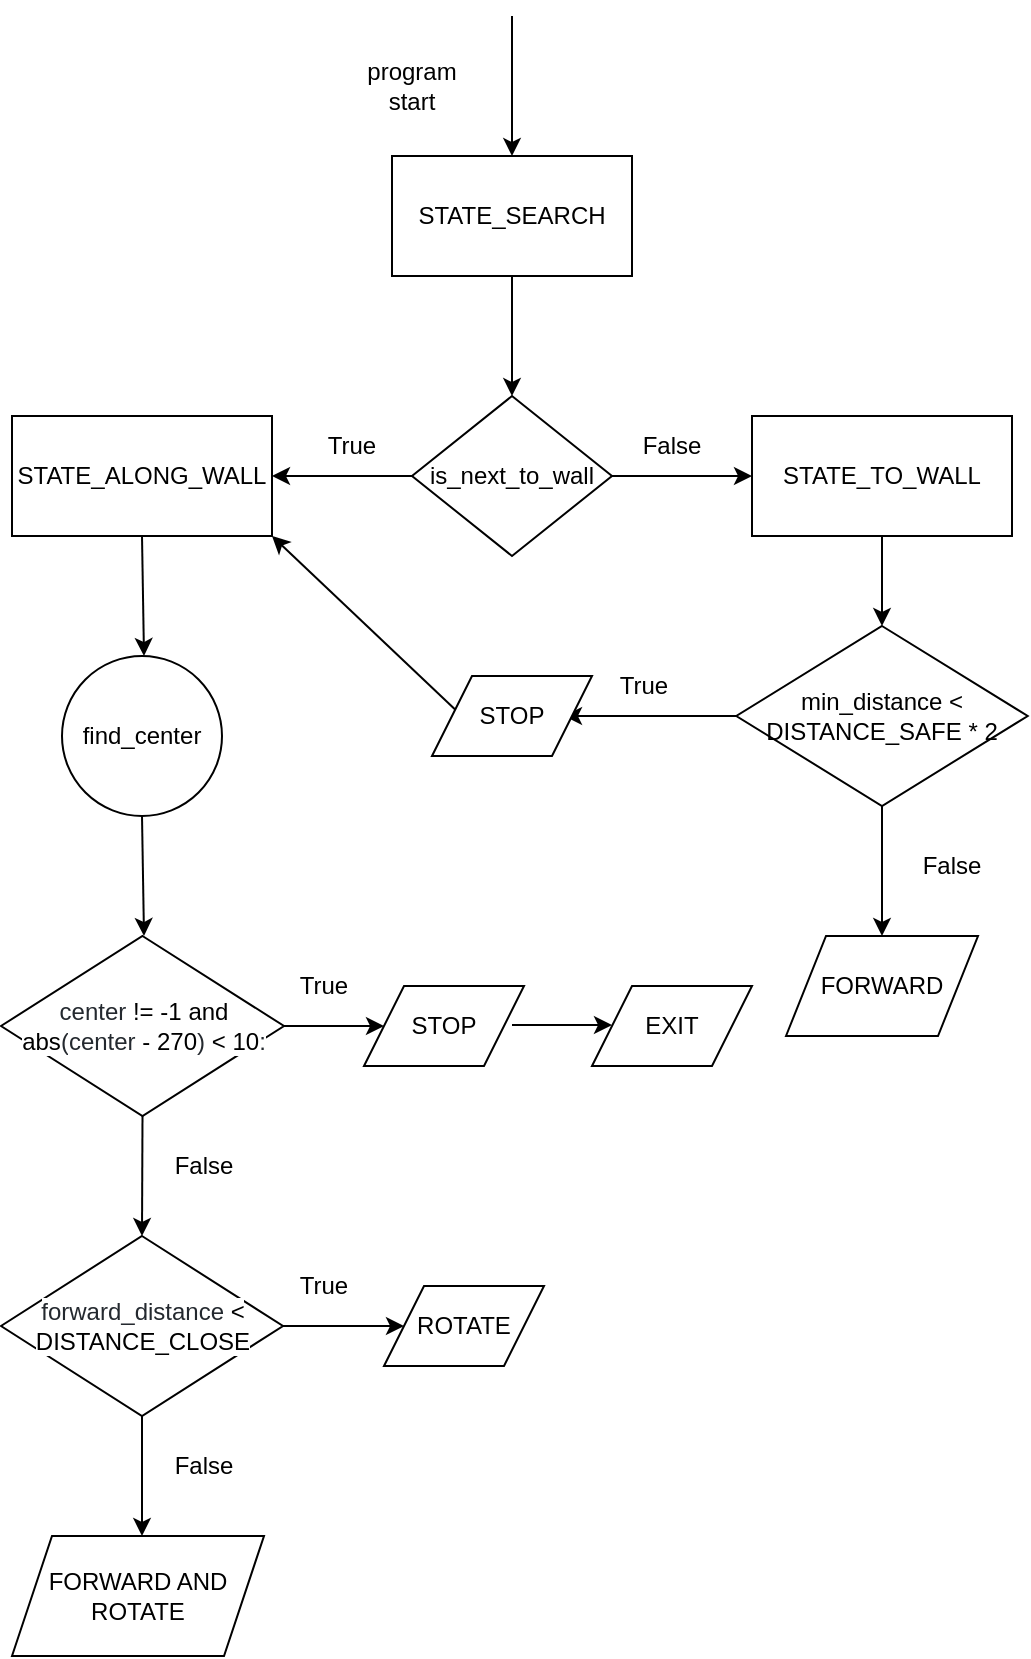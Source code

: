 <mxfile version="17.1.2" type="device"><diagram id="HXPzW2XkpWYtF-sxG8Ea" name="Page-1"><mxGraphModel dx="2062" dy="1122" grid="1" gridSize="10" guides="1" tooltips="1" connect="1" arrows="1" fold="1" page="1" pageScale="1" pageWidth="827" pageHeight="1169" math="0" shadow="0"><root><mxCell id="0"/><mxCell id="1" parent="0"/><mxCell id="BM9M74bq6UIjWlZ4-9R0-1" value="STATE_SEARCH" style="rounded=0;whiteSpace=wrap;html=1;" parent="1" vertex="1"><mxGeometry x="354" y="80" width="120" height="60" as="geometry"/></mxCell><mxCell id="BM9M74bq6UIjWlZ4-9R0-2" value="STATE_TO_WALL" style="rounded=0;whiteSpace=wrap;html=1;" parent="1" vertex="1"><mxGeometry x="534" y="210" width="130" height="60" as="geometry"/></mxCell><mxCell id="BM9M74bq6UIjWlZ4-9R0-3" value="STATE_ALONG_WALL" style="rounded=0;whiteSpace=wrap;html=1;" parent="1" vertex="1"><mxGeometry x="164" y="210" width="130" height="60" as="geometry"/></mxCell><mxCell id="BM9M74bq6UIjWlZ4-9R0-7" value="" style="endArrow=classic;html=1;rounded=0;" parent="1" edge="1"><mxGeometry width="50" height="50" relative="1" as="geometry"><mxPoint x="414" y="10" as="sourcePoint"/><mxPoint x="414" y="80" as="targetPoint"/></mxGeometry></mxCell><mxCell id="BM9M74bq6UIjWlZ4-9R0-8" value="program start" style="text;html=1;strokeColor=none;fillColor=none;align=center;verticalAlign=middle;whiteSpace=wrap;rounded=0;" parent="1" vertex="1"><mxGeometry x="334" y="30" width="60" height="30" as="geometry"/></mxCell><mxCell id="BM9M74bq6UIjWlZ4-9R0-10" value="is_next_to_wall" style="rhombus;whiteSpace=wrap;html=1;" parent="1" vertex="1"><mxGeometry x="364" y="200" width="100" height="80" as="geometry"/></mxCell><mxCell id="BM9M74bq6UIjWlZ4-9R0-11" value="" style="endArrow=classic;html=1;rounded=0;exitX=0.5;exitY=1;exitDx=0;exitDy=0;" parent="1" source="BM9M74bq6UIjWlZ4-9R0-1" edge="1"><mxGeometry width="50" height="50" relative="1" as="geometry"><mxPoint x="364" y="560" as="sourcePoint"/><mxPoint x="414" y="200" as="targetPoint"/></mxGeometry></mxCell><mxCell id="BM9M74bq6UIjWlZ4-9R0-12" value="" style="endArrow=classic;html=1;rounded=0;exitX=0;exitY=0.5;exitDx=0;exitDy=0;" parent="1" source="BM9M74bq6UIjWlZ4-9R0-10" edge="1"><mxGeometry width="50" height="50" relative="1" as="geometry"><mxPoint x="364" y="560" as="sourcePoint"/><mxPoint x="294" y="240" as="targetPoint"/></mxGeometry></mxCell><mxCell id="BM9M74bq6UIjWlZ4-9R0-13" value="True" style="text;html=1;strokeColor=none;fillColor=none;align=center;verticalAlign=middle;whiteSpace=wrap;rounded=0;" parent="1" vertex="1"><mxGeometry x="304" y="210" width="60" height="30" as="geometry"/></mxCell><mxCell id="BM9M74bq6UIjWlZ4-9R0-14" value="" style="endArrow=classic;html=1;rounded=0;exitX=1;exitY=0.5;exitDx=0;exitDy=0;" parent="1" source="BM9M74bq6UIjWlZ4-9R0-10" edge="1"><mxGeometry width="50" height="50" relative="1" as="geometry"><mxPoint x="364" y="560" as="sourcePoint"/><mxPoint x="534" y="240" as="targetPoint"/></mxGeometry></mxCell><mxCell id="BM9M74bq6UIjWlZ4-9R0-15" value="False" style="text;html=1;strokeColor=none;fillColor=none;align=center;verticalAlign=middle;whiteSpace=wrap;rounded=0;" parent="1" vertex="1"><mxGeometry x="464" y="210" width="60" height="30" as="geometry"/></mxCell><mxCell id="BM9M74bq6UIjWlZ4-9R0-16" value="min_distance &amp;lt; DISTANCE_SAFE * 2" style="rhombus;whiteSpace=wrap;html=1;" parent="1" vertex="1"><mxGeometry x="526.16" y="315" width="145.69" height="90" as="geometry"/></mxCell><mxCell id="BM9M74bq6UIjWlZ4-9R0-17" value="" style="endArrow=classic;html=1;rounded=0;exitX=0.5;exitY=1;exitDx=0;exitDy=0;entryX=0.5;entryY=0;entryDx=0;entryDy=0;" parent="1" source="BM9M74bq6UIjWlZ4-9R0-2" target="BM9M74bq6UIjWlZ4-9R0-16" edge="1"><mxGeometry width="50" height="50" relative="1" as="geometry"><mxPoint x="390" y="560" as="sourcePoint"/><mxPoint x="440" y="510" as="targetPoint"/></mxGeometry></mxCell><mxCell id="BM9M74bq6UIjWlZ4-9R0-18" value="" style="endArrow=classic;html=1;rounded=0;exitX=0;exitY=0.5;exitDx=0;exitDy=0;" parent="1" source="BM9M74bq6UIjWlZ4-9R0-16" edge="1"><mxGeometry width="50" height="50" relative="1" as="geometry"><mxPoint x="390" y="340" as="sourcePoint"/><mxPoint x="440" y="360" as="targetPoint"/></mxGeometry></mxCell><mxCell id="BM9M74bq6UIjWlZ4-9R0-20" value="True" style="text;html=1;strokeColor=none;fillColor=none;align=center;verticalAlign=middle;whiteSpace=wrap;rounded=0;" parent="1" vertex="1"><mxGeometry x="450" y="330" width="60" height="30" as="geometry"/></mxCell><mxCell id="BM9M74bq6UIjWlZ4-9R0-21" value="" style="endArrow=classic;html=1;rounded=0;exitX=0;exitY=0.5;exitDx=0;exitDy=0;entryX=1;entryY=1;entryDx=0;entryDy=0;" parent="1" target="BM9M74bq6UIjWlZ4-9R0-3" edge="1"><mxGeometry width="50" height="50" relative="1" as="geometry"><mxPoint x="389" y="360" as="sourcePoint"/><mxPoint x="340" y="360" as="targetPoint"/></mxGeometry></mxCell><mxCell id="BM9M74bq6UIjWlZ4-9R0-23" value="" style="endArrow=classic;html=1;rounded=0;exitX=0.5;exitY=1;exitDx=0;exitDy=0;entryX=0.5;entryY=0;entryDx=0;entryDy=0;" parent="1" source="BM9M74bq6UIjWlZ4-9R0-16" edge="1"><mxGeometry width="50" height="50" relative="1" as="geometry"><mxPoint x="390" y="340" as="sourcePoint"/><mxPoint x="599" y="470" as="targetPoint"/></mxGeometry></mxCell><mxCell id="BM9M74bq6UIjWlZ4-9R0-24" value="False" style="text;html=1;strokeColor=none;fillColor=none;align=center;verticalAlign=middle;whiteSpace=wrap;rounded=0;" parent="1" vertex="1"><mxGeometry x="604" y="420" width="60" height="30" as="geometry"/></mxCell><mxCell id="BM9M74bq6UIjWlZ4-9R0-25" value="" style="endArrow=classic;html=1;rounded=0;exitX=0.5;exitY=1;exitDx=0;exitDy=0;" parent="1" source="BM9M74bq6UIjWlZ4-9R0-3" edge="1"><mxGeometry width="50" height="50" relative="1" as="geometry"><mxPoint x="390" y="340" as="sourcePoint"/><mxPoint x="230" y="330" as="targetPoint"/></mxGeometry></mxCell><mxCell id="BM9M74bq6UIjWlZ4-9R0-26" value="find_center" style="ellipse;whiteSpace=wrap;html=1;aspect=fixed;" parent="1" vertex="1"><mxGeometry x="189" y="330" width="80" height="80" as="geometry"/></mxCell><mxCell id="BM9M74bq6UIjWlZ4-9R0-27" value="STOP" style="shape=parallelogram;perimeter=parallelogramPerimeter;whiteSpace=wrap;html=1;fixedSize=1;" parent="1" vertex="1"><mxGeometry x="374" y="340" width="80" height="40" as="geometry"/></mxCell><mxCell id="BM9M74bq6UIjWlZ4-9R0-28" value="FORWARD" style="shape=parallelogram;perimeter=parallelogramPerimeter;whiteSpace=wrap;html=1;fixedSize=1;" parent="1" vertex="1"><mxGeometry x="551" y="470" width="96" height="50" as="geometry"/></mxCell><mxCell id="BM9M74bq6UIjWlZ4-9R0-29" value="" style="endArrow=classic;html=1;rounded=0;exitX=0.5;exitY=1;exitDx=0;exitDy=0;" parent="1" source="BM9M74bq6UIjWlZ4-9R0-26" edge="1"><mxGeometry width="50" height="50" relative="1" as="geometry"><mxPoint x="390" y="340" as="sourcePoint"/><mxPoint x="230" y="470" as="targetPoint"/></mxGeometry></mxCell><mxCell id="BM9M74bq6UIjWlZ4-9R0-30" value="&lt;span style=&quot;color: rgb(36 , 41 , 47) ; font-family: , , &amp;#34;sf mono&amp;#34; , &amp;#34;menlo&amp;#34; , &amp;#34;consolas&amp;#34; , &amp;#34;liberation mono&amp;#34; , monospace ; background-color: rgb(255 , 255 , 255)&quot;&gt; &lt;/span&gt;&lt;span class=&quot;pl-s1&quot; style=&quot;box-sizing: border-box ; color: rgb(36 , 41 , 47) ; font-family: , , &amp;#34;sf mono&amp;#34; , &amp;#34;menlo&amp;#34; , &amp;#34;consolas&amp;#34; , &amp;#34;liberation mono&amp;#34; , monospace ; background-color: rgb(255 , 255 , 255)&quot;&gt;&lt;span class=&quot;pl-token&quot; style=&quot;box-sizing: border-box&quot;&gt;center&lt;/span&gt;&lt;/span&gt;&lt;span style=&quot;color: rgb(36 , 41 , 47) ; font-family: , , &amp;#34;sf mono&amp;#34; , &amp;#34;menlo&amp;#34; , &amp;#34;consolas&amp;#34; , &amp;#34;liberation mono&amp;#34; , monospace ; background-color: rgb(255 , 255 , 255)&quot;&gt; &lt;/span&gt;&lt;span class=&quot;pl-c1&quot; style=&quot;box-sizing: border-box ; font-family: , , &amp;#34;sf mono&amp;#34; , &amp;#34;menlo&amp;#34; , &amp;#34;consolas&amp;#34; , &amp;#34;liberation mono&amp;#34; , monospace ; background-color: rgb(255 , 255 , 255)&quot;&gt;!=&lt;/span&gt;&lt;span style=&quot;color: rgb(36 , 41 , 47) ; font-family: , , &amp;#34;sf mono&amp;#34; , &amp;#34;menlo&amp;#34; , &amp;#34;consolas&amp;#34; , &amp;#34;liberation mono&amp;#34; , monospace ; background-color: rgb(255 , 255 , 255)&quot;&gt; &lt;/span&gt;&lt;span class=&quot;pl-c1&quot; style=&quot;box-sizing: border-box ; font-family: , , &amp;#34;sf mono&amp;#34; , &amp;#34;menlo&amp;#34; , &amp;#34;consolas&amp;#34; , &amp;#34;liberation mono&amp;#34; , monospace ; background-color: rgb(255 , 255 , 255)&quot;&gt;-&lt;/span&gt;&lt;span class=&quot;pl-c1&quot; style=&quot;box-sizing: border-box ; font-family: , , &amp;#34;sf mono&amp;#34; , &amp;#34;menlo&amp;#34; , &amp;#34;consolas&amp;#34; , &amp;#34;liberation mono&amp;#34; , monospace ; background-color: rgb(255 , 255 , 255)&quot;&gt;1&lt;/span&gt;&lt;span style=&quot;color: rgb(36 , 41 , 47) ; font-family: , , &amp;#34;sf mono&amp;#34; , &amp;#34;menlo&amp;#34; , &amp;#34;consolas&amp;#34; , &amp;#34;liberation mono&amp;#34; , monospace ; background-color: rgb(255 , 255 , 255)&quot;&gt; &lt;/span&gt;&lt;span class=&quot;pl-c1&quot; style=&quot;box-sizing: border-box ; font-family: , , &amp;#34;sf mono&amp;#34; , &amp;#34;menlo&amp;#34; , &amp;#34;consolas&amp;#34; , &amp;#34;liberation mono&amp;#34; , monospace ; background-color: rgb(255 , 255 , 255)&quot;&gt;and&lt;/span&gt;&lt;span style=&quot;color: rgb(36 , 41 , 47) ; font-family: , , &amp;#34;sf mono&amp;#34; , &amp;#34;menlo&amp;#34; , &amp;#34;consolas&amp;#34; , &amp;#34;liberation mono&amp;#34; , monospace ; background-color: rgb(255 , 255 , 255)&quot;&gt; &lt;/span&gt;&lt;span class=&quot;pl-en&quot; style=&quot;box-sizing: border-box ; font-family: , , &amp;#34;sf mono&amp;#34; , &amp;#34;menlo&amp;#34; , &amp;#34;consolas&amp;#34; , &amp;#34;liberation mono&amp;#34; , monospace ; background-color: rgb(255 , 255 , 255)&quot;&gt;&lt;span class=&quot;pl-token&quot; style=&quot;box-sizing: border-box&quot;&gt;abs&lt;/span&gt;&lt;/span&gt;&lt;span style=&quot;color: rgb(36 , 41 , 47) ; font-family: , , &amp;#34;sf mono&amp;#34; , &amp;#34;menlo&amp;#34; , &amp;#34;consolas&amp;#34; , &amp;#34;liberation mono&amp;#34; , monospace ; background-color: rgb(255 , 255 , 255)&quot;&gt;(&lt;/span&gt;&lt;span class=&quot;pl-s1&quot; style=&quot;box-sizing: border-box ; color: rgb(36 , 41 , 47) ; font-family: , , &amp;#34;sf mono&amp;#34; , &amp;#34;menlo&amp;#34; , &amp;#34;consolas&amp;#34; , &amp;#34;liberation mono&amp;#34; , monospace ; background-color: rgb(255 , 255 , 255)&quot;&gt;&lt;span class=&quot;pl-token&quot; style=&quot;box-sizing: border-box&quot;&gt;center&lt;/span&gt;&lt;/span&gt;&lt;span style=&quot;color: rgb(36 , 41 , 47) ; font-family: , , &amp;#34;sf mono&amp;#34; , &amp;#34;menlo&amp;#34; , &amp;#34;consolas&amp;#34; , &amp;#34;liberation mono&amp;#34; , monospace ; background-color: rgb(255 , 255 , 255)&quot;&gt; &lt;/span&gt;&lt;span class=&quot;pl-c1&quot; style=&quot;box-sizing: border-box ; font-family: , , &amp;#34;sf mono&amp;#34; , &amp;#34;menlo&amp;#34; , &amp;#34;consolas&amp;#34; , &amp;#34;liberation mono&amp;#34; , monospace ; background-color: rgb(255 , 255 , 255)&quot;&gt;-&lt;/span&gt;&lt;span style=&quot;color: rgb(36 , 41 , 47) ; font-family: , , &amp;#34;sf mono&amp;#34; , &amp;#34;menlo&amp;#34; , &amp;#34;consolas&amp;#34; , &amp;#34;liberation mono&amp;#34; , monospace ; background-color: rgb(255 , 255 , 255)&quot;&gt; &lt;/span&gt;&lt;span class=&quot;pl-c1&quot; style=&quot;box-sizing: border-box ; font-family: , , &amp;#34;sf mono&amp;#34; , &amp;#34;menlo&amp;#34; , &amp;#34;consolas&amp;#34; , &amp;#34;liberation mono&amp;#34; , monospace ; background-color: rgb(255 , 255 , 255)&quot;&gt;270&lt;/span&gt;&lt;span style=&quot;color: rgb(36 , 41 , 47) ; font-family: , , &amp;#34;sf mono&amp;#34; , &amp;#34;menlo&amp;#34; , &amp;#34;consolas&amp;#34; , &amp;#34;liberation mono&amp;#34; , monospace ; background-color: rgb(255 , 255 , 255)&quot;&gt;) &lt;/span&gt;&lt;span class=&quot;pl-c1&quot; style=&quot;box-sizing: border-box ; font-family: , , &amp;#34;sf mono&amp;#34; , &amp;#34;menlo&amp;#34; , &amp;#34;consolas&amp;#34; , &amp;#34;liberation mono&amp;#34; , monospace ; background-color: rgb(255 , 255 , 255)&quot;&gt;&amp;lt;&lt;/span&gt;&lt;span style=&quot;color: rgb(36 , 41 , 47) ; font-family: , , &amp;#34;sf mono&amp;#34; , &amp;#34;menlo&amp;#34; , &amp;#34;consolas&amp;#34; , &amp;#34;liberation mono&amp;#34; , monospace ; background-color: rgb(255 , 255 , 255)&quot;&gt; &lt;/span&gt;&lt;span class=&quot;pl-c1&quot; style=&quot;box-sizing: border-box ; font-family: , , &amp;#34;sf mono&amp;#34; , &amp;#34;menlo&amp;#34; , &amp;#34;consolas&amp;#34; , &amp;#34;liberation mono&amp;#34; , monospace ; background-color: rgb(255 , 255 , 255)&quot;&gt;10&lt;/span&gt;&lt;span style=&quot;color: rgb(36 , 41 , 47) ; font-family: , , &amp;#34;sf mono&amp;#34; , &amp;#34;menlo&amp;#34; , &amp;#34;consolas&amp;#34; , &amp;#34;liberation mono&amp;#34; , monospace ; background-color: rgb(255 , 255 , 255)&quot;&gt;:&lt;/span&gt;" style="rhombus;whiteSpace=wrap;html=1;" parent="1" vertex="1"><mxGeometry x="158.5" y="470" width="141.5" height="90" as="geometry"/></mxCell><mxCell id="BM9M74bq6UIjWlZ4-9R0-31" value="STOP" style="shape=parallelogram;perimeter=parallelogramPerimeter;whiteSpace=wrap;html=1;fixedSize=1;" parent="1" vertex="1"><mxGeometry x="340" y="495" width="80" height="40" as="geometry"/></mxCell><mxCell id="BM9M74bq6UIjWlZ4-9R0-32" value="" style="endArrow=classic;html=1;rounded=0;exitX=1;exitY=0.5;exitDx=0;exitDy=0;entryX=0;entryY=0.5;entryDx=0;entryDy=0;" parent="1" source="BM9M74bq6UIjWlZ4-9R0-30" target="BM9M74bq6UIjWlZ4-9R0-31" edge="1"><mxGeometry width="50" height="50" relative="1" as="geometry"><mxPoint x="390" y="640" as="sourcePoint"/><mxPoint x="440" y="590" as="targetPoint"/></mxGeometry></mxCell><mxCell id="BM9M74bq6UIjWlZ4-9R0-34" value="" style="endArrow=classic;html=1;rounded=0;exitX=1;exitY=0.5;exitDx=0;exitDy=0;entryX=0;entryY=0.5;entryDx=0;entryDy=0;" parent="1" edge="1"><mxGeometry width="50" height="50" relative="1" as="geometry"><mxPoint x="414" y="514.5" as="sourcePoint"/><mxPoint x="464" y="514.5" as="targetPoint"/></mxGeometry></mxCell><mxCell id="BM9M74bq6UIjWlZ4-9R0-35" value="EXIT" style="shape=parallelogram;perimeter=parallelogramPerimeter;whiteSpace=wrap;html=1;fixedSize=1;" parent="1" vertex="1"><mxGeometry x="454" y="495" width="80" height="40" as="geometry"/></mxCell><mxCell id="BM9M74bq6UIjWlZ4-9R0-36" value="True" style="text;html=1;strokeColor=none;fillColor=none;align=center;verticalAlign=middle;whiteSpace=wrap;rounded=0;" parent="1" vertex="1"><mxGeometry x="290" y="480" width="60" height="30" as="geometry"/></mxCell><mxCell id="BM9M74bq6UIjWlZ4-9R0-37" value="&lt;span class=&quot;pl-s1&quot; style=&quot;box-sizing: border-box ; color: rgb(36 , 41 , 47) ; font-family: , , &amp;#34;sf mono&amp;#34; , &amp;#34;menlo&amp;#34; , &amp;#34;consolas&amp;#34; , &amp;#34;liberation mono&amp;#34; , monospace ; background-color: rgb(255 , 255 , 255)&quot;&gt;&lt;span class=&quot;pl-token&quot; style=&quot;box-sizing: border-box&quot;&gt;forward_distance&lt;/span&gt;&lt;/span&gt;&lt;span style=&quot;color: rgb(36 , 41 , 47) ; font-family: , , &amp;#34;sf mono&amp;#34; , &amp;#34;menlo&amp;#34; , &amp;#34;consolas&amp;#34; , &amp;#34;liberation mono&amp;#34; , monospace ; background-color: rgb(255 , 255 , 255)&quot;&gt; &lt;/span&gt;&lt;span class=&quot;pl-c1&quot; style=&quot;box-sizing: border-box ; font-family: , , &amp;#34;sf mono&amp;#34; , &amp;#34;menlo&amp;#34; , &amp;#34;consolas&amp;#34; , &amp;#34;liberation mono&amp;#34; , monospace ; background-color: rgb(255 , 255 , 255)&quot;&gt;&amp;lt;&lt;/span&gt;&lt;span style=&quot;color: rgb(36 , 41 , 47) ; font-family: , , &amp;#34;sf mono&amp;#34; , &amp;#34;menlo&amp;#34; , &amp;#34;consolas&amp;#34; , &amp;#34;liberation mono&amp;#34; , monospace ; background-color: rgb(255 , 255 , 255)&quot;&gt; &lt;/span&gt;&lt;span class=&quot;pl-v&quot; style=&quot;box-sizing: border-box ; font-family: , , &amp;#34;sf mono&amp;#34; , &amp;#34;menlo&amp;#34; , &amp;#34;consolas&amp;#34; , &amp;#34;liberation mono&amp;#34; , monospace ; background-color: rgb(255 , 255 , 255)&quot;&gt;&lt;span class=&quot;pl-token&quot; style=&quot;box-sizing: border-box&quot;&gt;DISTANCE_CLOSE&lt;/span&gt;&lt;/span&gt;" style="rhombus;whiteSpace=wrap;html=1;" parent="1" vertex="1"><mxGeometry x="158.5" y="620" width="141" height="90" as="geometry"/></mxCell><mxCell id="BM9M74bq6UIjWlZ4-9R0-38" value="" style="endArrow=classic;html=1;rounded=0;exitX=0.5;exitY=1;exitDx=0;exitDy=0;entryX=0.5;entryY=0;entryDx=0;entryDy=0;" parent="1" source="BM9M74bq6UIjWlZ4-9R0-30" target="BM9M74bq6UIjWlZ4-9R0-37" edge="1"><mxGeometry width="50" height="50" relative="1" as="geometry"><mxPoint x="390" y="640" as="sourcePoint"/><mxPoint x="440" y="590" as="targetPoint"/></mxGeometry></mxCell><mxCell id="BM9M74bq6UIjWlZ4-9R0-39" value="False" style="text;html=1;strokeColor=none;fillColor=none;align=center;verticalAlign=middle;whiteSpace=wrap;rounded=0;" parent="1" vertex="1"><mxGeometry x="230" y="570" width="60" height="30" as="geometry"/></mxCell><mxCell id="BM9M74bq6UIjWlZ4-9R0-41" value="ROTATE" style="shape=parallelogram;perimeter=parallelogramPerimeter;whiteSpace=wrap;html=1;fixedSize=1;" parent="1" vertex="1"><mxGeometry x="350" y="645" width="80" height="40" as="geometry"/></mxCell><mxCell id="BM9M74bq6UIjWlZ4-9R0-42" value="" style="endArrow=classic;html=1;rounded=0;exitX=1;exitY=0.5;exitDx=0;exitDy=0;entryX=0;entryY=0.5;entryDx=0;entryDy=0;" parent="1" source="BM9M74bq6UIjWlZ4-9R0-37" target="BM9M74bq6UIjWlZ4-9R0-41" edge="1"><mxGeometry width="50" height="50" relative="1" as="geometry"><mxPoint x="390" y="640" as="sourcePoint"/><mxPoint x="440" y="590" as="targetPoint"/></mxGeometry></mxCell><mxCell id="BM9M74bq6UIjWlZ4-9R0-43" value="True" style="text;html=1;strokeColor=none;fillColor=none;align=center;verticalAlign=middle;whiteSpace=wrap;rounded=0;" parent="1" vertex="1"><mxGeometry x="290" y="630" width="60" height="30" as="geometry"/></mxCell><mxCell id="BM9M74bq6UIjWlZ4-9R0-44" value="" style="endArrow=classic;html=1;rounded=0;exitX=0.5;exitY=1;exitDx=0;exitDy=0;" parent="1" source="BM9M74bq6UIjWlZ4-9R0-37" edge="1"><mxGeometry width="50" height="50" relative="1" as="geometry"><mxPoint x="390" y="640" as="sourcePoint"/><mxPoint x="229" y="770" as="targetPoint"/></mxGeometry></mxCell><mxCell id="BM9M74bq6UIjWlZ4-9R0-45" value="False" style="text;html=1;strokeColor=none;fillColor=none;align=center;verticalAlign=middle;whiteSpace=wrap;rounded=0;" parent="1" vertex="1"><mxGeometry x="230" y="720" width="60" height="30" as="geometry"/></mxCell><mxCell id="BM9M74bq6UIjWlZ4-9R0-46" value="FORWARD AND ROTATE" style="shape=parallelogram;perimeter=parallelogramPerimeter;whiteSpace=wrap;html=1;fixedSize=1;" parent="1" vertex="1"><mxGeometry x="164" y="770" width="126" height="60" as="geometry"/></mxCell></root></mxGraphModel></diagram></mxfile>